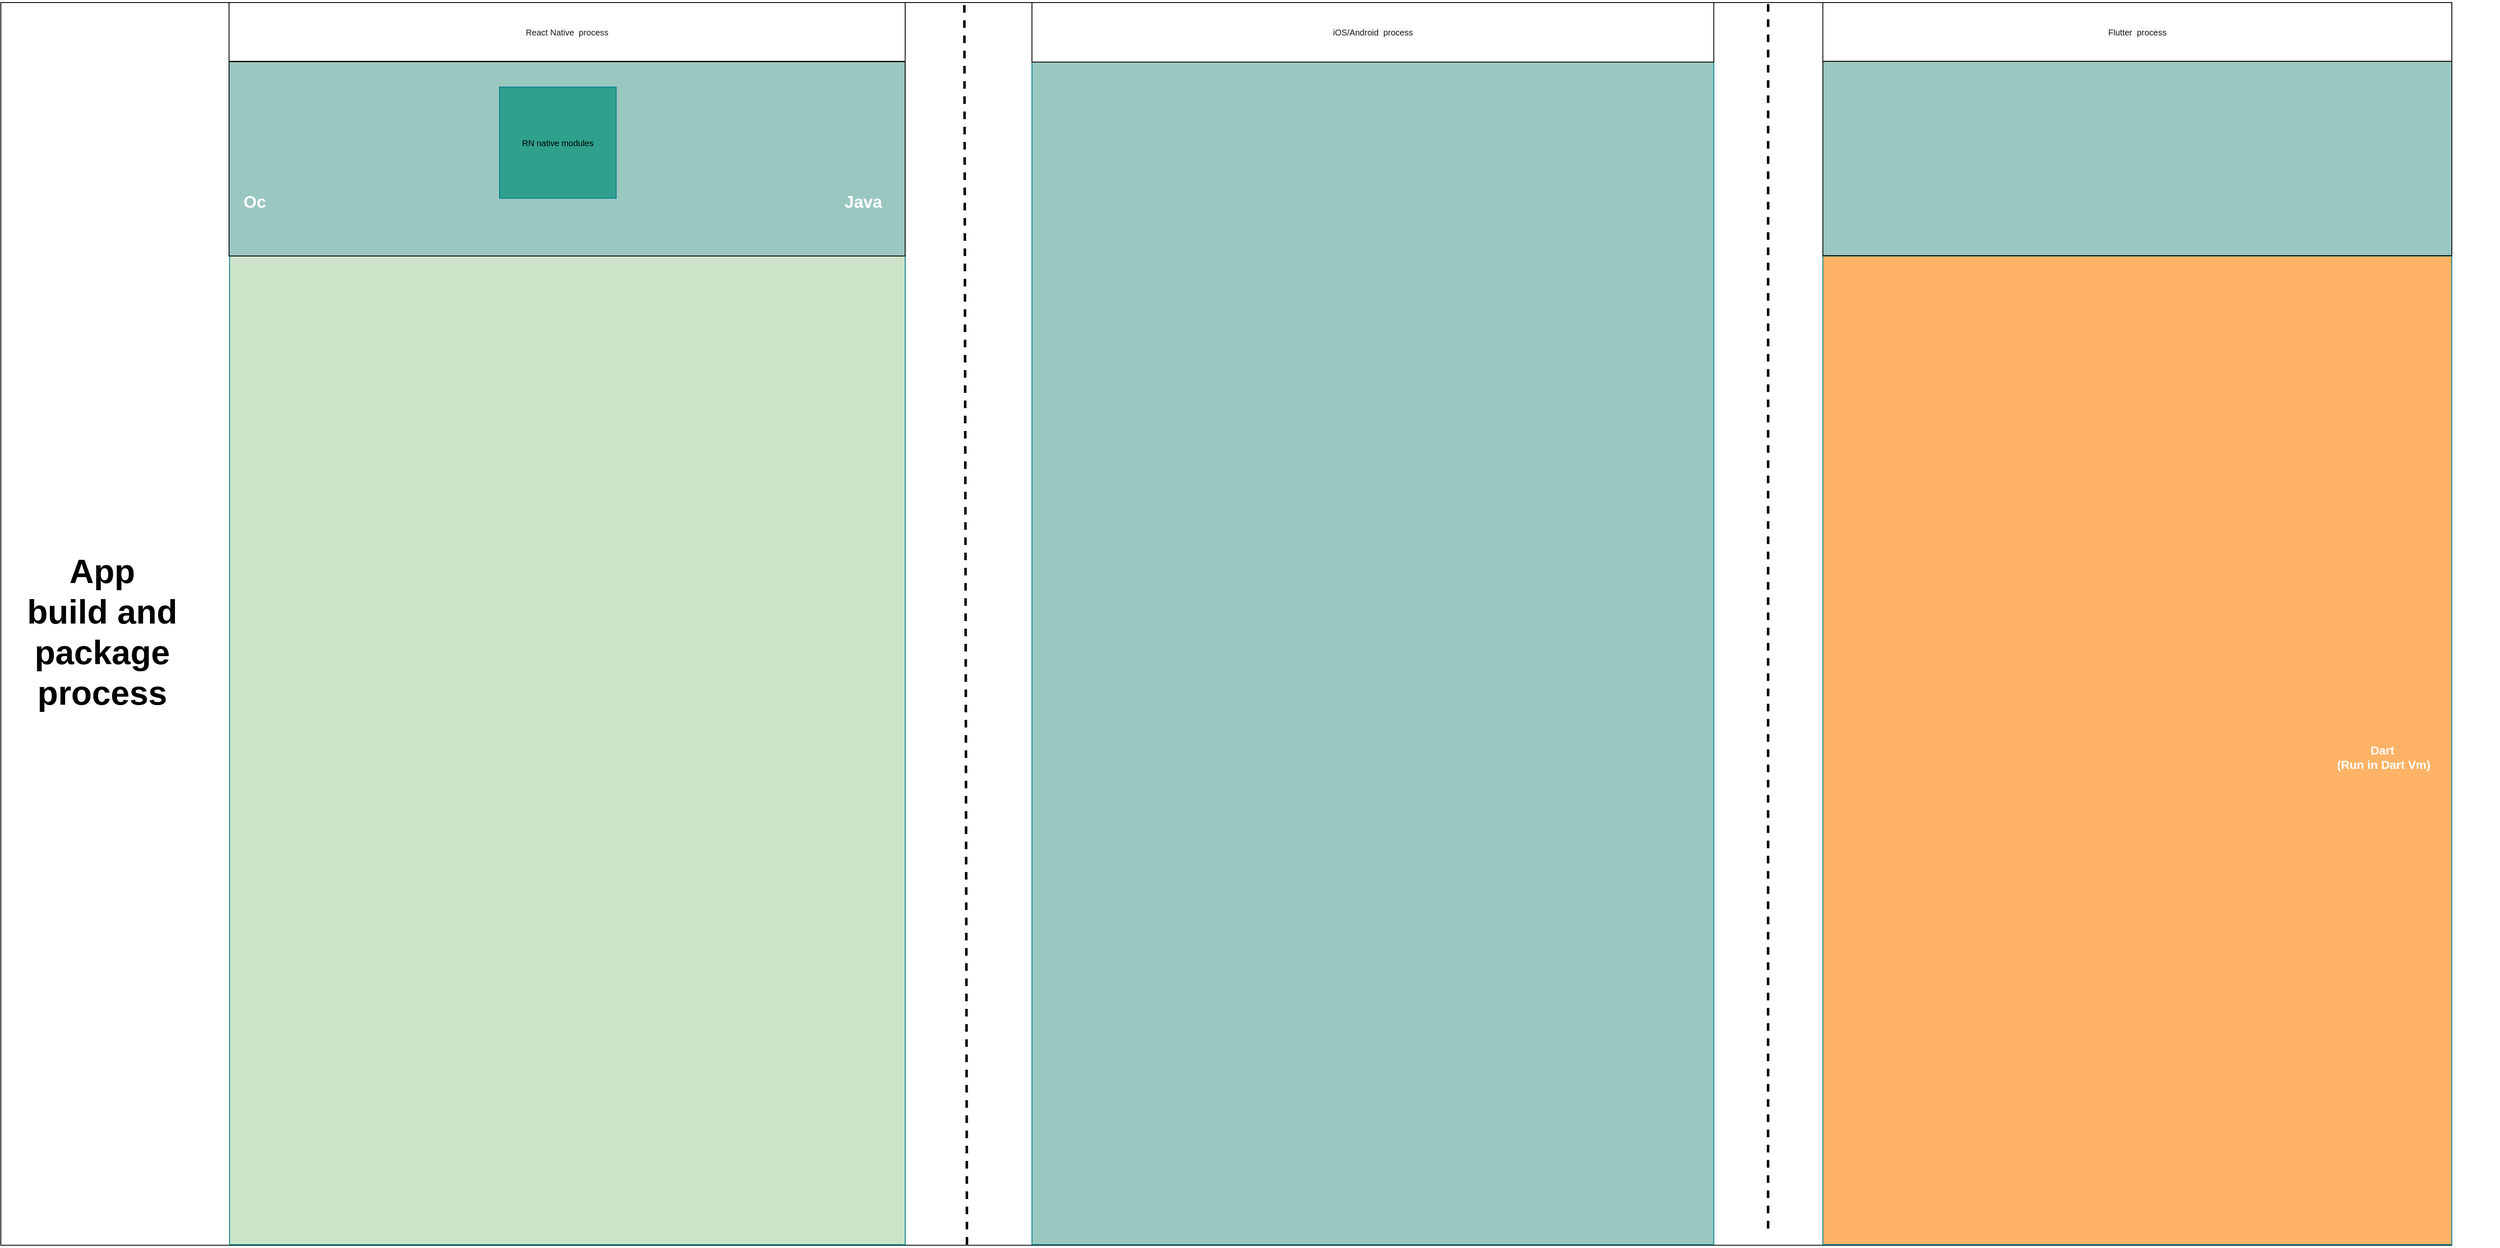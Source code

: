 <mxfile version="14.5.8" type="github">
  <diagram name="Page-1" id="74e2e168-ea6b-b213-b513-2b3c1d86103e">
    <mxGraphModel dx="3222" dy="1916" grid="1" gridSize="10" guides="1" tooltips="1" connect="1" arrows="1" fold="1" page="1" pageScale="1" pageWidth="1100" pageHeight="850" background="#FFFFFF" math="0" shadow="0">
      <root>
        <mxCell id="0" />
        <mxCell id="zV7dkoKjgI9M_0pRiy-D-59" parent="0" />
        <mxCell id="jdmbukqVWFfZpZ_Yd1g2-0" value="" style="group" vertex="1" connectable="0" parent="zV7dkoKjgI9M_0pRiy-D-59">
          <mxGeometry x="-560" y="-10" width="2955.79" height="1470.75" as="geometry" />
        </mxCell>
        <mxCell id="7TCu5U-1uXZLQe100RPo-0" value="" style="whiteSpace=wrap;html=1;" parent="jdmbukqVWFfZpZ_Yd1g2-0" vertex="1">
          <mxGeometry width="2900" height="1470.75" as="geometry" />
        </mxCell>
        <mxCell id="7TCu5U-1uXZLQe100RPo-2" value="App&lt;br&gt;build and package&lt;br&gt;process" style="text;html=1;strokeColor=none;fillColor=none;align=center;verticalAlign=middle;whiteSpace=wrap;rounded=0;fontSize=40;fontStyle=1" parent="jdmbukqVWFfZpZ_Yd1g2-0" vertex="1">
          <mxGeometry x="10" y="650" width="220" height="188.81" as="geometry" />
        </mxCell>
        <mxCell id="zV7dkoKjgI9M_0pRiy-D-212" value="&lt;font color=&quot;#ffffff&quot; style=&quot;font-size: 14px&quot;&gt;&lt;b&gt;&amp;nbsp; &amp;nbsp; &amp;nbsp;&amp;nbsp;&lt;br&gt;&lt;div&gt;&lt;b&gt;&amp;nbsp; Dart&amp;nbsp; &amp;nbsp; &amp;nbsp; &amp;nbsp; &amp;nbsp; &amp;nbsp; &amp;nbsp; &amp;nbsp; &amp;nbsp;&lt;/b&gt;&lt;/div&gt;&lt;div&gt;&lt;b&gt;(Run in Dart Vm)&amp;nbsp; &amp;nbsp; &amp;nbsp;&amp;nbsp;&lt;/b&gt;&lt;/div&gt;&lt;/b&gt;&lt;/font&gt;" style="whiteSpace=wrap;html=1;rounded=0;sketch=0;strokeColor=#028090;container=0;align=right;fillColor=#FFB366;" parent="jdmbukqVWFfZpZ_Yd1g2-0" vertex="1">
          <mxGeometry x="2155.79" y="300" width="744.21" height="1170" as="geometry" />
        </mxCell>
        <mxCell id="zV7dkoKjgI9M_0pRiy-D-214" value="&lt;span style=&quot;color: rgb(26 , 26 , 26) ; font-family: &amp;#34;helvetica&amp;#34; ; font-size: 10px ; font-style: normal ; font-weight: 400 ; letter-spacing: normal ; text-align: center ; text-indent: 0px ; text-transform: none ; word-spacing: 0px ; background-color: rgb(248 , 249 , 250) ; display: inline ; float: none&quot;&gt;Flutter&amp;nbsp; process&lt;/span&gt;" style="whiteSpace=wrap;html=1;rounded=0;sketch=0;fontSize=10;fontColor=#FFFFFF;fillColor=#FFFFFF;container=0;" parent="jdmbukqVWFfZpZ_Yd1g2-0" vertex="1">
          <mxGeometry x="2155.791" width="744.209" height="69.562" as="geometry" />
        </mxCell>
        <mxCell id="zV7dkoKjgI9M_0pRiy-D-126" value="&lt;span style=&quot;color: rgb(26 , 26 , 26)&quot;&gt;React Native&amp;nbsp; process&lt;/span&gt;" style="whiteSpace=wrap;html=1;rounded=0;sketch=0;fontSize=10;fontColor=#FFFFFF;fillColor=#FFFFFF;container=0;" parent="jdmbukqVWFfZpZ_Yd1g2-0" vertex="1">
          <mxGeometry x="270" width="800" height="69.56" as="geometry" />
        </mxCell>
        <mxCell id="zV7dkoKjgI9M_0pRiy-D-124" value="" style="whiteSpace=wrap;html=1;rounded=0;sketch=0;strokeColor=#028090;fillColor=#CCE3CA;container=0;align=left;" parent="jdmbukqVWFfZpZ_Yd1g2-0" vertex="1">
          <mxGeometry x="270.63" y="300" width="799.37" height="1170" as="geometry" />
        </mxCell>
        <mxCell id="zV7dkoKjgI9M_0pRiy-D-224" value="" style="endArrow=none;html=1;strokeWidth=3;fillColor=#F45B69;fontSize=10;fontColor=#000000;dashed=1;" parent="jdmbukqVWFfZpZ_Yd1g2-0" edge="1">
          <mxGeometry x="153.12" y="-255.15" width="80.892" height="79.5" as="geometry">
            <mxPoint x="1143.12" y="1470" as="sourcePoint" />
            <mxPoint x="1139.999" y="-0.75" as="targetPoint" />
          </mxGeometry>
        </mxCell>
        <mxCell id="zV7dkoKjgI9M_0pRiy-D-225" value="" style="endArrow=none;html=1;strokeWidth=3;fillColor=#F45B69;fontSize=10;fontColor=#000000;dashed=1;" parent="jdmbukqVWFfZpZ_Yd1g2-0" edge="1">
          <mxGeometry x="360" y="-254.4" width="80.892" height="79.5" as="geometry">
            <mxPoint x="2091" y="1450.875" as="sourcePoint" />
            <mxPoint x="2091.083" as="targetPoint" />
          </mxGeometry>
        </mxCell>
        <mxCell id="zV7dkoKjgI9M_0pRiy-D-65" value="" style="whiteSpace=wrap;html=1;rounded=0;sketch=0;strokeColor=#028090;fontColor=#E4FDE1;fillColor=#9AC7BF;container=0;align=right;" parent="jdmbukqVWFfZpZ_Yd1g2-0" vertex="1">
          <mxGeometry x="1220" y="70.48" width="806.75" height="1399.52" as="geometry" />
        </mxCell>
        <mxCell id="zV7dkoKjgI9M_0pRiy-D-120" value="&lt;span style=&quot;color: rgb(26 , 26 , 26) ; font-family: &amp;#34;helvetica&amp;#34; ; font-size: 10px ; font-style: normal ; font-weight: 400 ; letter-spacing: normal ; text-align: center ; text-indent: 0px ; text-transform: none ; word-spacing: 0px ; background-color: rgb(248 , 249 , 250) ; display: inline ; float: none&quot;&gt;iOS/Android&amp;nbsp; process&lt;/span&gt;" style="whiteSpace=wrap;html=1;rounded=0;sketch=0;fontSize=10;fontColor=#FFFFFF;fillColor=#FFFFFF;container=0;" parent="jdmbukqVWFfZpZ_Yd1g2-0" vertex="1">
          <mxGeometry x="1220" width="806.75" height="70.48" as="geometry" />
        </mxCell>
        <mxCell id="jdmbukqVWFfZpZ_Yd1g2-4" value="" style="whiteSpace=wrap;html=1;fillColor=#9AC7BF;" vertex="1" parent="jdmbukqVWFfZpZ_Yd1g2-0">
          <mxGeometry x="270" y="70" width="800" height="230" as="geometry" />
        </mxCell>
        <mxCell id="jdmbukqVWFfZpZ_Yd1g2-5" value="" style="whiteSpace=wrap;html=1;fillColor=#9AC7BF;" vertex="1" parent="jdmbukqVWFfZpZ_Yd1g2-0">
          <mxGeometry x="2155.79" y="69.56" width="744.21" height="230" as="geometry" />
        </mxCell>
        <mxCell id="jdmbukqVWFfZpZ_Yd1g2-6" value="&lt;div style=&quot;text-align: right; font-size: 20px;&quot;&gt;&lt;font color=&quot;#ffffff&quot; style=&quot;font-size: 20px;&quot;&gt;&lt;span style=&quot;font-size: 20px&quot;&gt;Java&lt;/span&gt;&lt;/font&gt;&lt;/div&gt;" style="text;html=1;resizable=0;autosize=1;align=center;verticalAlign=middle;points=[];fillColor=none;strokeColor=none;rounded=0;fontSize=20;fontStyle=1" vertex="1" parent="jdmbukqVWFfZpZ_Yd1g2-0">
          <mxGeometry x="990" y="220" width="60" height="30" as="geometry" />
        </mxCell>
        <mxCell id="jdmbukqVWFfZpZ_Yd1g2-7" value="&lt;div style=&quot;text-align: right ; font-size: 20px&quot;&gt;&lt;font color=&quot;#ffffff&quot;&gt;Oc&lt;/font&gt;&lt;/div&gt;" style="text;html=1;resizable=0;autosize=1;align=center;verticalAlign=middle;points=[];fillColor=none;strokeColor=none;rounded=0;fontSize=20;fontStyle=1" vertex="1" parent="jdmbukqVWFfZpZ_Yd1g2-0">
          <mxGeometry x="280" y="220" width="40" height="30" as="geometry" />
        </mxCell>
        <mxCell id="jdmbukqVWFfZpZ_Yd1g2-8" value="RN native modules" style="whiteSpace=wrap;html=1;rounded=0;sketch=0;strokeColor=#028090;fontSize=10;fontColor=#000000;fillColor=#2FA08C;container=0;" vertex="1" parent="jdmbukqVWFfZpZ_Yd1g2-0">
          <mxGeometry x="589.998" y="100.0" width="138.046" height="131.66" as="geometry" />
        </mxCell>
      </root>
    </mxGraphModel>
  </diagram>
</mxfile>
